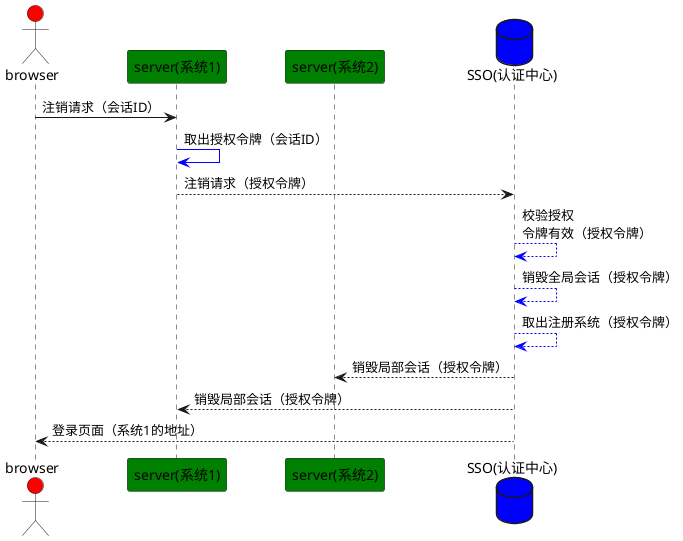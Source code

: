 @startuml
actor  browser #red
participant "server(系统1)" #green
participant "server(系统2)" #green
database "SSO(认证中心)" #blue

browser -> "server(系统1)": 注销请求（会话ID）
"server(系统1)" -[#0000FF]> "server(系统1)": 取出授权令牌（会话ID）
"server(系统1)" --> "SSO(认证中心)":  注销请求（授权令牌）
"SSO(认证中心)" --[#0000FF]> "SSO(认证中心)":  校验授权\n令牌有效（授权令牌）
"SSO(认证中心)" --[#0000FF]> "SSO(认证中心)":  销毁全局会话（授权令牌）
"SSO(认证中心)" --[#0000FF]> "SSO(认证中心)":  取出注册系统（授权令牌）
"SSO(认证中心)" --> "server(系统2)": 销毁局部会话（授权令牌）
"SSO(认证中心)" --> "server(系统1)": 销毁局部会话（授权令牌）
"SSO(认证中心)" -->"browser":登录页面（系统1的地址）
@endumle